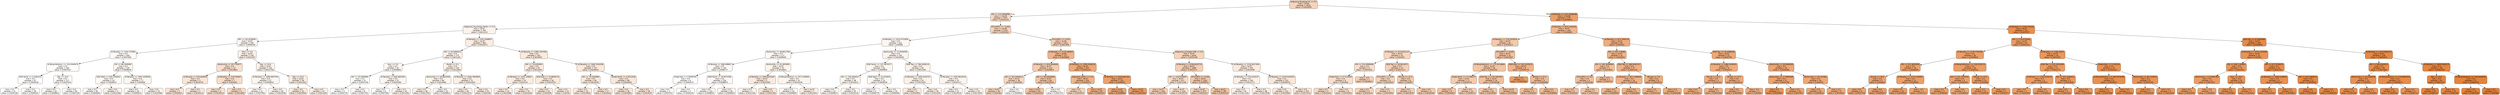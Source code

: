 digraph Tree {
node [shape=box, style="filled, rounded", color="black", fontname=helvetica] ;
edge [fontname=helvetica] ;
0 [label="bldgname_Biodesign B <= 0.5\nmse = 2e-06\nsamples = 3916\nvalue = 0.0024935", fillcolor="#f6d4bc"] ;
1 [label="KW <= 113.4099998\nmse = 1.3e-06\nsamples = 3537\nvalue = 0.0022229", fillcolor="#f7dac5"] ;
0 -> 1 [labeldistance=2.5, labelangle=45, headlabel="True"] ;
2 [label="bldgname_Psychology North <= 0.5\nmse = 1e-07\nsamples = 794\nvalue = 0.0011213", fillcolor="#fcf2eb"] ;
1 -> 2 ;
3 [label="KW <= 101.8199997\nmse = 1e-07\nsamples = 430\nvalue = 0.0009195", fillcolor="#fdf6f1"] ;
2 -> 3 ;
4 [label="AirTempSq <= 1254.723999\nmse = 0.0\nsamples = 304\nvalue = 0.0007956", fillcolor="#fef9f6"] ;
3 -> 4 ;
5 [label="AirTempXAbsHum <= 154.5440979\nmse = 0.0\nsamples = 184\nvalue = 0.0007022", fillcolor="#fefbf9"] ;
4 -> 5 ;
6 [label="DSW North <= 4.4362522\nmse = 0.0\nsamples = 67\nvalue = 0.0005928", fillcolor="#fffdfc"] ;
5 -> 6 ;
7 [label="mse = 0.0\nsamples = 31\nvalue = 0.0005189", fillcolor="#ffffff"] ;
6 -> 7 ;
8 [label="mse = 0.0\nsamples = 36\nvalue = 0.0006524", fillcolor="#fefcfa"] ;
6 -> 8 ;
9 [label="Day <= 15.0\nmse = 0.0\nsamples = 117\nvalue = 0.0007619", fillcolor="#fefaf7"] ;
5 -> 9 ;
10 [label="mse = 0.0\nsamples = 35\nvalue = 0.0008601", fillcolor="#fdf8f3"] ;
9 -> 10 ;
11 [label="mse = 0.0\nsamples = 82\nvalue = 0.0007184", fillcolor="#fefbf8"] ;
9 -> 11 ;
12 [label="KW <= 88.2949982\nmse = 0.0\nsamples = 120\nvalue = 0.0009429", fillcolor="#fdf6f1"] ;
4 -> 12 ;
13 [label="DSW West <= 640.2356567\nmse = 0.0\nsamples = 43\nvalue = 0.0008557", fillcolor="#fef8f4"] ;
12 -> 13 ;
14 [label="mse = 0.0\nsamples = 40\nvalue = 0.0008362", fillcolor="#fef8f4"] ;
13 -> 14 ;
15 [label="mse = 0.0\nsamples = 3\nvalue = 0.0011084", fillcolor="#fcf2eb"] ;
13 -> 15 ;
16 [label="AirTempSq <= 1491.1658936\nmse = 0.0\nsamples = 77\nvalue = 0.000996", fillcolor="#fdf5ef"] ;
12 -> 16 ;
17 [label="mse = 0.0\nsamples = 44\nvalue = 0.0009515", fillcolor="#fdf6f0"] ;
16 -> 17 ;
18 [label="mse = 0.0\nsamples = 33\nvalue = 0.0010498", fillcolor="#fdf4ed"] ;
16 -> 18 ;
19 [label="Hour <= 5.5\nmse = 1e-07\nsamples = 126\nvalue = 0.0012257", fillcolor="#fcf0e7"] ;
3 -> 19 ;
20 [label="AbsHumSq <= 29.7735977\nmse = 0.0\nsamples = 10\nvalue = 0.0019801", fillcolor="#f9e0ce"] ;
19 -> 20 ;
21 [label="AirTempSq <= 579.683609\nmse = 0.0\nsamples = 3\nvalue = 0.0016745", fillcolor="#fae6d8"] ;
20 -> 21 ;
22 [label="mse = 0.0\nsamples = 1\nvalue = 0.0018011", fillcolor="#f9e3d4"] ;
21 -> 22 ;
23 [label="mse = 0.0\nsamples = 2\nvalue = 0.0016113", fillcolor="#fae7da"] ;
21 -> 23 ;
24 [label="AirTempSq <= 719.335907\nmse = 0.0\nsamples = 7\nvalue = 0.002082", fillcolor="#f8ddca"] ;
20 -> 24 ;
25 [label="mse = 0.0\nsamples = 3\nvalue = 0.0019514", fillcolor="#f9e0cf"] ;
24 -> 25 ;
26 [label="mse = 0.0\nsamples = 4\nvalue = 0.0021865", fillcolor="#f8dbc7"] ;
24 -> 26 ;
27 [label="Day <= 24.0\nmse = 1e-07\nsamples = 116\nvalue = 0.0011756", fillcolor="#fcf1e9"] ;
19 -> 27 ;
28 [label="AirTempSq <= 1099.0857544\nmse = 0.0\nsamples = 57\nvalue = 0.0009954", fillcolor="#fdf5ef"] ;
27 -> 28 ;
29 [label="mse = 0.0\nsamples = 12\nvalue = 0.0007992", fillcolor="#fef9f6"] ;
28 -> 29 ;
30 [label="mse = 0.0\nsamples = 45\nvalue = 0.0010558", fillcolor="#fdf3ed"] ;
28 -> 30 ;
31 [label="Day <= 25.5\nmse = 1e-07\nsamples = 59\nvalue = 0.0013352", fillcolor="#fbede3"] ;
27 -> 31 ;
32 [label="mse = 0.0\nsamples = 22\nvalue = 0.0015403", fillcolor="#fae9dc"] ;
31 -> 32 ;
33 [label="mse = 0.0\nsamples = 37\nvalue = 0.0011949", fillcolor="#fcf0e8"] ;
31 -> 33 ;
34 [label="AirTempSq <= 1241.2008057\nmse = 1e-07\nsamples = 364\nvalue = 0.0013572", fillcolor="#fbede3"] ;
2 -> 34 ;
35 [label="KW <= 63.0950012\nmse = 0.0\nsamples = 173\nvalue = 0.0011261", fillcolor="#fcf2ea"] ;
34 -> 35 ;
36 [label="Hour <= 5.5\nmse = 0.0\nsamples = 34\nvalue = 0.0008892", fillcolor="#fdf7f2"] ;
35 -> 36 ;
37 [label="KW <= 55.0999985\nmse = 0.0\nsamples = 12\nvalue = 0.0007146", fillcolor="#fefbf8"] ;
36 -> 37 ;
38 [label="mse = 0.0\nsamples = 4\nvalue = 0.0005739", fillcolor="#fffefd"] ;
37 -> 38 ;
39 [label="mse = 0.0\nsamples = 8\nvalue = 0.0007762", fillcolor="#fef9f6"] ;
37 -> 39 ;
40 [label="AirTempSq <= 648.4681091\nmse = 0.0\nsamples = 22\nvalue = 0.0010186", fillcolor="#fdf4ee"] ;
36 -> 40 ;
41 [label="mse = 0.0\nsamples = 6\nvalue = 0.0007585", fillcolor="#fefaf7"] ;
40 -> 41 ;
42 [label="mse = 0.0\nsamples = 16\nvalue = 0.0011091", fillcolor="#fcf2eb"] ;
40 -> 42 ;
43 [label="Month <= 5.5\nmse = 0.0\nsamples = 139\nvalue = 0.0011859", fillcolor="#fcf1e8"] ;
35 -> 43 ;
44 [label="AbsHumSq <= 28.8632936\nmse = 0.0\nsamples = 68\nvalue = 0.0010981", fillcolor="#fcf3eb"] ;
43 -> 44 ;
45 [label="mse = 0.0\nsamples = 46\nvalue = 0.0011553", fillcolor="#fcf1e9"] ;
44 -> 45 ;
46 [label="mse = 0.0\nsamples = 22\nvalue = 0.0009627", fillcolor="#fdf5f0"] ;
44 -> 46 ;
47 [label="AirTempSq <= 1046.7844849\nmse = 0.0\nsamples = 71\nvalue = 0.0012643", fillcolor="#fcefe6"] ;
43 -> 47 ;
48 [label="mse = 0.0\nsamples = 46\nvalue = 0.0012219", fillcolor="#fcf0e7"] ;
47 -> 48 ;
49 [label="mse = 0.0\nsamples = 25\nvalue = 0.001336", fillcolor="#fbede3"] ;
47 -> 49 ;
50 [label="AirTempSq <= 1385.7267456\nmse = 0.0\nsamples = 191\nvalue = 0.0015603", fillcolor="#fae9dc"] ;
34 -> 50 ;
51 [label="KW <= 74.0200005\nmse = 0.0\nsamples = 54\nvalue = 0.0014303", fillcolor="#fbebe0"] ;
50 -> 51 ;
52 [label="AirTempSq <= 1331.100647\nmse = 0.0\nsamples = 24\nvalue = 0.001374", fillcolor="#fbede2"] ;
51 -> 52 ;
53 [label="mse = 0.0\nsamples = 14\nvalue = 0.0013489", fillcolor="#fbede3"] ;
52 -> 53 ;
54 [label="mse = 0.0\nsamples = 10\nvalue = 0.0014184", fillcolor="#fbece1"] ;
52 -> 54 ;
55 [label="DSW East <= 73.8656178\nmse = 0.0\nsamples = 30\nvalue = 0.0014797", fillcolor="#fbeade"] ;
51 -> 55 ;
56 [label="mse = 0.0\nsamples = 15\nvalue = 0.001556", fillcolor="#fae9dc"] ;
55 -> 56 ;
57 [label="mse = 0.0\nsamples = 15\nvalue = 0.00142", fillcolor="#fbece0"] ;
55 -> 57 ;
58 [label="AirTempSq <= 1465.1542358\nmse = 0.0\nsamples = 137\nvalue = 0.0016042", fillcolor="#fae8da"] ;
50 -> 58 ;
59 [label="KW <= 79.2449989\nmse = 0.0\nsamples = 49\nvalue = 0.0015435", fillcolor="#fae9dc"] ;
58 -> 59 ;
60 [label="mse = 0.0\nsamples = 32\nvalue = 0.0014926", fillcolor="#fbeade"] ;
59 -> 60 ;
61 [label="mse = 0.0\nsamples = 17\nvalue = 0.0016322", fillcolor="#fae7d9"] ;
59 -> 61 ;
62 [label="Shade North <= 0.9212428\nmse = 0.0\nsamples = 88\nvalue = 0.0016403", fillcolor="#fae7d9"] ;
58 -> 62 ;
63 [label="mse = 0.0\nsamples = 30\nvalue = 0.0016901", fillcolor="#fae6d7"] ;
62 -> 63 ;
64 [label="mse = 0.0\nsamples = 58\nvalue = 0.0016167", fillcolor="#fae7da"] ;
62 -> 64 ;
65 [label="HTmmBTU <= -0.005\nmse = 1.2e-06\nsamples = 2743\nvalue = 0.0025404", fillcolor="#f6d3bb"] ;
1 -> 65 ;
66 [label="AirTempSq <= 1415.0722656\nmse = 0.0\nsamples = 322\nvalue = 0.00098", fillcolor="#fdf5ef"] ;
65 -> 66 ;
67 [label="AbsHumSq <= 49.8612766\nmse = 0.0\nsamples = 177\nvalue = 0.0009093", fillcolor="#fdf7f2"] ;
66 -> 67 ;
68 [label="AirTempSq <= 588.008667\nmse = 0.0\nsamples = 144\nvalue = 0.0008777", fillcolor="#fdf7f3"] ;
67 -> 68 ;
69 [label="Shade East <= 0.8596781\nmse = 0.0\nsamples = 8\nvalue = 0.0006475", fillcolor="#fefcfb"] ;
68 -> 69 ;
70 [label="mse = 0.0\nsamples = 3\nvalue = 0.0007037", fillcolor="#fefbf9"] ;
69 -> 70 ;
71 [label="mse = 0.0\nsamples = 5\nvalue = 0.0006194", fillcolor="#fffdfc"] ;
69 -> 71 ;
72 [label="DSW North <= 39.9572582\nmse = 0.0\nsamples = 136\nvalue = 0.0008874", fillcolor="#fdf7f3"] ;
68 -> 72 ;
73 [label="mse = 0.0\nsamples = 110\nvalue = 0.0008655", fillcolor="#fdf8f3"] ;
72 -> 73 ;
74 [label="mse = 0.0\nsamples = 26\nvalue = 0.0009919", fillcolor="#fdf5ef"] ;
72 -> 74 ;
75 [label="AbsHumSq <= 50.3655891\nmse = 1e-07\nsamples = 33\nvalue = 0.0010663", fillcolor="#fdf3ec"] ;
67 -> 75 ;
76 [label="AirTempSq <= 1094.8223267\nmse = 1e-07\nsamples = 2\nvalue = 0.0015356", fillcolor="#fae9dd"] ;
75 -> 76 ;
77 [label="mse = 0.0\nsamples = 1\nvalue = 0.0011164", fillcolor="#fcf2eb"] ;
76 -> 77 ;
78 [label="mse = 0.0\nsamples = 1\nvalue = 0.0017452", fillcolor="#fae5d5"] ;
76 -> 78 ;
79 [label="AirTempXAbsHum <= 257.2349091\nmse = 0.0\nsamples = 31\nvalue = 0.0010328", fillcolor="#fdf4ee"] ;
75 -> 79 ;
80 [label="mse = 0.0\nsamples = 24\nvalue = 0.0009893", fillcolor="#fdf5ef"] ;
79 -> 80 ;
81 [label="mse = 1e-07\nsamples = 7\nvalue = 0.0012501", fillcolor="#fcefe6"] ;
79 -> 81 ;
82 [label="AbsHumSq <= 17.8100595\nmse = 0.0\nsamples = 145\nvalue = 0.0010649", fillcolor="#fdf3ed"] ;
66 -> 82 ;
83 [label="DSW South <= 137.4870377\nmse = 0.0\nsamples = 62\nvalue = 0.0009855", fillcolor="#fdf5ef"] ;
82 -> 83 ;
84 [label="KW <= 158.2850037\nmse = 0.0\nsamples = 48\nvalue = 0.0010013", fillcolor="#fdf5ef"] ;
83 -> 84 ;
85 [label="mse = 0.0\nsamples = 13\nvalue = 0.0009672", fillcolor="#fdf5f0"] ;
84 -> 85 ;
86 [label="mse = 0.0\nsamples = 35\nvalue = 0.0010119", fillcolor="#fdf4ee"] ;
84 -> 86 ;
87 [label="DSW West <= 31.676003\nmse = 0.0\nsamples = 14\nvalue = 0.0009256", fillcolor="#fdf6f1"] ;
83 -> 87 ;
88 [label="mse = 0.0\nsamples = 4\nvalue = 0.0008779", fillcolor="#fdf7f3"] ;
87 -> 88 ;
89 [label="mse = 0.0\nsamples = 10\nvalue = 0.0009495", fillcolor="#fdf6f0"] ;
87 -> 89 ;
90 [label="DSW Top <= 798.1009216\nmse = 0.0\nsamples = 83\nvalue = 0.0011306", fillcolor="#fcf2ea"] ;
82 -> 90 ;
91 [label="AirTempSq <= 1454.5244751\nmse = 0.0\nsamples = 52\nvalue = 0.0011651", fillcolor="#fcf1e9"] ;
90 -> 91 ;
92 [label="mse = 0.0\nsamples = 2\nvalue = 0.0014901", fillcolor="#fbeade"] ;
91 -> 92 ;
93 [label="mse = 0.0\nsamples = 50\nvalue = 0.0011564", fillcolor="#fcf1e9"] ;
91 -> 93 ;
94 [label="AirTempSq <= 1555.8916016\nmse = 0.0\nsamples = 31\nvalue = 0.0010717", fillcolor="#fdf3ec"] ;
90 -> 94 ;
95 [label="mse = 0.0\nsamples = 12\nvalue = 0.0010234", fillcolor="#fdf4ee"] ;
94 -> 95 ;
96 [label="mse = 0.0\nsamples = 19\nvalue = 0.0011039", fillcolor="#fcf2eb"] ;
94 -> 96 ;
97 [label="HTmmBTU <= 0.025\nmse = 1e-06\nsamples = 2421\nvalue = 0.0027409", fillcolor="#f5cfb4"] ;
65 -> 97 ;
98 [label="AirTempSq <= 1115.269043\nmse = 1e-06\nsamples = 377\nvalue = 0.0039865", fillcolor="#f0b48a"] ;
97 -> 98 ;
99 [label="AirTempSq <= 819.4646606\nmse = 3e-07\nsamples = 122\nvalue = 0.0028925", fillcolor="#f4ccaf"] ;
98 -> 99 ;
100 [label="KW <= 341.8450012\nmse = 2e-07\nsamples = 38\nvalue = 0.0023096", fillcolor="#f7d8c2"] ;
99 -> 100 ;
101 [label="mse = 1e-07\nsamples = 36\nvalue = 0.002362", fillcolor="#f7d7c1"] ;
100 -> 101 ;
102 [label="mse = 0.0\nsamples = 2\nvalue = 0.0006609", fillcolor="#fefcfa"] ;
100 -> 102 ;
103 [label="KW <= 345.6650085\nmse = 1e-07\nsamples = 84\nvalue = 0.0032031", fillcolor="#f3c5a4"] ;
99 -> 103 ;
104 [label="mse = 1e-07\nsamples = 83\nvalue = 0.0032233", fillcolor="#f3c5a3"] ;
103 -> 104 ;
105 [label="mse = 0.0\nsamples = 1\nvalue = 0.0007572", fillcolor="#fefaf7"] ;
103 -> 105 ;
106 [label="AirTempSq <= 1395.5338135\nmse = 4e-07\nsamples = 255\nvalue = 0.0045124", fillcolor="#eda978"] ;
98 -> 106 ;
107 [label="bldgname_ISTB 2 <= 0.5\nmse = 4e-07\nsamples = 104\nvalue = 0.0039742", fillcolor="#f0b58a"] ;
106 -> 107 ;
108 [label="mse = 0.0\nsamples = 11\nvalue = 0.0024474", fillcolor="#f6d5be"] ;
107 -> 108 ;
109 [label="mse = 1e-07\nsamples = 93\nvalue = 0.0041427", fillcolor="#efb184"] ;
107 -> 109 ;
110 [label="AirTempSq <= 1543.6401367\nmse = 1e-07\nsamples = 151\nvalue = 0.0048925", fillcolor="#eca16b"] ;
106 -> 110 ;
111 [label="mse = 1e-07\nsamples = 84\nvalue = 0.0046965", fillcolor="#eca572"] ;
110 -> 111 ;
112 [label="mse = 1e-07\nsamples = 67\nvalue = 0.0051303", fillcolor="#eb9c63"] ;
110 -> 112 ;
113 [label="bldgname_Schwada COB <= 0.5\nmse = 7e-07\nsamples = 2044\nvalue = 0.0025198", fillcolor="#f6d4bb"] ;
97 -> 113 ;
114 [label="AirTempSq <= 1038.6032715\nmse = 6e-07\nsamples = 1689\nvalue = 0.0027271", fillcolor="#f5cfb4"] ;
113 -> 114 ;
115 [label="KW <= 158.8199997\nmse = 3e-07\nsamples = 527\nvalue = 0.0021148", fillcolor="#f8ddc9"] ;
114 -> 115 ;
116 [label="mse = 1e-07\nsamples = 108\nvalue = 0.0027491", fillcolor="#f5cfb4"] ;
115 -> 116 ;
117 [label="mse = 2e-07\nsamples = 419\nvalue = 0.0019576", fillcolor="#f9e0ce"] ;
115 -> 117 ;
118 [label="HTmmBTU <= 0.205\nmse = 5e-07\nsamples = 1162\nvalue = 0.0030073", fillcolor="#f4c9ab"] ;
114 -> 118 ;
119 [label="mse = 2e-07\nsamples = 375\nvalue = 0.0025412", fillcolor="#f6d3bb"] ;
118 -> 119 ;
120 [label="mse = 5e-07\nsamples = 787\nvalue = 0.0032313", fillcolor="#f3c5a3"] ;
118 -> 120 ;
121 [label="AirTempSq <= 1130.4017944\nmse = 1e-07\nsamples = 355\nvalue = 0.0015059", fillcolor="#fbeade"] ;
113 -> 121 ;
122 [label="AirTempSq <= 770.2443237\nmse = 0.0\nsamples = 140\nvalue = 0.0012771", fillcolor="#fcefe5"] ;
121 -> 122 ;
123 [label="mse = 0.0\nsamples = 42\nvalue = 0.0011162", fillcolor="#fcf2eb"] ;
122 -> 123 ;
124 [label="mse = 0.0\nsamples = 98\nvalue = 0.0013538", fillcolor="#fbede3"] ;
122 -> 124 ;
125 [label="AirTempSq <= 1474.5418701\nmse = 0.0\nsamples = 215\nvalue = 0.0016579", fillcolor="#fae6d8"] ;
121 -> 125 ;
126 [label="mse = 0.0\nsamples = 112\nvalue = 0.0015836", fillcolor="#fae8db"] ;
125 -> 126 ;
127 [label="mse = 0.0\nsamples = 103\nvalue = 0.0017413", fillcolor="#fae5d6"] ;
125 -> 127 ;
128 [label="AirTempSq <= 1111.9268188\nmse = 1.3e-06\nsamples = 379\nvalue = 0.0049824", fillcolor="#eb9f68"] ;
0 -> 128 [labeldistance=2.5, labelangle=-45, headlabel="False"] ;
129 [label="AirTempSq <= 854.2160339\nmse = 7e-07\nsamples = 148\nvalue = 0.0038405", fillcolor="#f0b78f"] ;
128 -> 129 ;
130 [label="AirTempSq <= 719.2324524\nmse = 5e-07\nsamples = 65\nvalue = 0.0030211", fillcolor="#f4c9aa"] ;
129 -> 130 ;
131 [label="AirTempSq <= 615.5551147\nmse = 2e-07\nsamples = 23\nvalue = 0.002402", fillcolor="#f7d6bf"] ;
130 -> 131 ;
132 [label="KW <= 514.0999908\nmse = 0.0\nsamples = 9\nvalue = 0.0020351", fillcolor="#f8decc"] ;
131 -> 132 ;
133 [label="Shade East <= 0.7114054\nmse = 0.0\nsamples = 8\nvalue = 0.001992", fillcolor="#f8dfcd"] ;
132 -> 133 ;
134 [label="mse = 0.0\nsamples = 2\nvalue = 0.0022241", fillcolor="#f7dac5"] ;
133 -> 134 ;
135 [label="mse = 0.0\nsamples = 6\nvalue = 0.0019563", fillcolor="#f9e0ce"] ;
133 -> 135 ;
136 [label="mse = -0.0\nsamples = 1\nvalue = 0.0026812", fillcolor="#f5d0b6"] ;
132 -> 136 ;
137 [label="DSW Top <= 30.5614071\nmse = 0.0\nsamples = 14\nvalue = 0.0027111", fillcolor="#f5d0b5"] ;
131 -> 137 ;
138 [label="HTmmBTU <= 0.64\nmse = 0.0\nsamples = 6\nvalue = 0.0024925", fillcolor="#f6d4bc"] ;
137 -> 138 ;
139 [label="mse = 0.0\nsamples = 4\nvalue = 0.0025214", fillcolor="#f6d4bb"] ;
138 -> 139 ;
140 [label="mse = 0.0\nsamples = 2\nvalue = 0.0024058", fillcolor="#f7d6bf"] ;
138 -> 140 ;
141 [label="Minute <= 22.5\nmse = 0.0\nsamples = 8\nvalue = 0.00287", fillcolor="#f5ccaf"] ;
137 -> 141 ;
142 [label="mse = 0.0\nsamples = 4\nvalue = 0.0027879", fillcolor="#f5ceb2"] ;
141 -> 142 ;
143 [label="mse = 0.0\nsamples = 4\nvalue = 0.0029169", fillcolor="#f4cbae"] ;
141 -> 143 ;
144 [label="HTmmBTU <= 0.635\nmse = 3e-07\nsamples = 42\nvalue = 0.0033947", fillcolor="#f2c19e"] ;
130 -> 144 ;
145 [label="AirTempXAbsHum <= 172.9116669\nmse = 1e-07\nsamples = 36\nvalue = 0.0032262", fillcolor="#f3c5a3"] ;
144 -> 145 ;
146 [label="Shade North <= 0.7788175\nmse = 1e-07\nsamples = 17\nvalue = 0.0029479", fillcolor="#f4cbad"] ;
145 -> 146 ;
147 [label="mse = 0.0\nsamples = 5\nvalue = 0.0032857", fillcolor="#f3c3a1"] ;
146 -> 147 ;
148 [label="mse = 0.0\nsamples = 12\nvalue = 0.0028272", fillcolor="#f5cdb1"] ;
146 -> 148 ;
149 [label="DSW Top <= 110.7067947\nmse = 1e-07\nsamples = 19\nvalue = 0.0034296", fillcolor="#f2c09c"] ;
145 -> 149 ;
150 [label="mse = 0.0\nsamples = 10\nvalue = 0.0032592", fillcolor="#f3c4a2"] ;
149 -> 150 ;
151 [label="mse = 1e-07\nsamples = 9\nvalue = 0.0035999", fillcolor="#f1bd97"] ;
149 -> 151 ;
152 [label="DSW East <= 163.1015015\nmse = 4e-07\nsamples = 6\nvalue = 0.0039779", fillcolor="#f0b48a"] ;
144 -> 152 ;
153 [label="mse = 0.0\nsamples = 1\nvalue = 0.0050383", fillcolor="#eb9e66"] ;
152 -> 153 ;
154 [label="Minute <= 22.5\nmse = 0.0\nsamples = 5\nvalue = 0.0036598", fillcolor="#f1bb95"] ;
152 -> 154 ;
155 [label="mse = 0.0\nsamples = 3\nvalue = 0.003542", fillcolor="#f2be99"] ;
154 -> 155 ;
156 [label="mse = 0.0\nsamples = 2\nvalue = 0.0038365", fillcolor="#f0b88f"] ;
154 -> 156 ;
157 [label="AirTempSq <= 973.7690735\nmse = 1e-07\nsamples = 83\nvalue = 0.004352", fillcolor="#eeac7d"] ;
129 -> 157 ;
158 [label="KW <= 491.719986\nmse = 1e-07\nsamples = 32\nvalue = 0.0040552", fillcolor="#efb387"] ;
157 -> 158 ;
159 [label="KW <= 482.9499969\nmse = 0.0\nsamples = 5\nvalue = 0.0034654", fillcolor="#f2c09b"] ;
158 -> 159 ;
160 [label="HTmmBTU <= 0.5\nmse = 0.0\nsamples = 4\nvalue = 0.0034208", fillcolor="#f2c09d"] ;
159 -> 160 ;
161 [label="mse = 0.0\nsamples = 3\nvalue = 0.0034523", fillcolor="#f2c09c"] ;
160 -> 161 ;
162 [label="mse = 0.0\nsamples = 1\nvalue = 0.0032629", fillcolor="#f3c4a2"] ;
160 -> 162 ;
163 [label="mse = -0.0\nsamples = 1\nvalue = 0.003733", fillcolor="#f1ba92"] ;
159 -> 163 ;
164 [label="DSW Top <= 884.6062317\nmse = 0.0\nsamples = 27\nvalue = 0.0041276", fillcolor="#efb185"] ;
158 -> 164 ;
165 [label="AirTempSq <= 951.1698608\nmse = 0.0\nsamples = 19\nvalue = 0.0040358", fillcolor="#efb388"] ;
164 -> 165 ;
166 [label="mse = 0.0\nsamples = 15\nvalue = 0.0040059", fillcolor="#f0b489"] ;
165 -> 166 ;
167 [label="mse = 0.0\nsamples = 4\nvalue = 0.0041905", fillcolor="#efb083"] ;
165 -> 167 ;
168 [label="Minute <= 7.5\nmse = 0.0\nsamples = 8\nvalue = 0.0042975", fillcolor="#eeae7f"] ;
164 -> 168 ;
169 [label="mse = 0.0\nsamples = 1\nvalue = 0.0041144", fillcolor="#efb285"] ;
168 -> 169 ;
170 [label="mse = 0.0\nsamples = 7\nvalue = 0.0043298", fillcolor="#eead7e"] ;
168 -> 170 ;
171 [label="DSW Top <= 16.2599506\nmse = 1e-07\nsamples = 51\nvalue = 0.0045755", fillcolor="#eda876"] ;
157 -> 171 ;
172 [label="AirTempSq <= 1086.5436401\nmse = 0.0\nsamples = 8\nvalue = 0.0043273", fillcolor="#eead7e"] ;
171 -> 172 ;
173 [label="Minute <= 22.5\nmse = 0.0\nsamples = 4\nvalue = 0.0042161", fillcolor="#efaf82"] ;
172 -> 173 ;
174 [label="mse = 0.0\nsamples = 1\nvalue = 0.0043671", fillcolor="#eeac7d"] ;
173 -> 174 ;
175 [label="mse = 0.0\nsamples = 3\nvalue = 0.0041406", fillcolor="#efb184"] ;
173 -> 175 ;
176 [label="Minute <= 37.5\nmse = 0.0\nsamples = 4\nvalue = 0.0044015", fillcolor="#eeab7c"] ;
172 -> 176 ;
177 [label="mse = 0.0\nsamples = 3\nvalue = 0.0044587", fillcolor="#edaa7a"] ;
176 -> 177 ;
178 [label="mse = -0.0\nsamples = 1\nvalue = 0.004287", fillcolor="#eeae7f"] ;
176 -> 178 ;
179 [label="AbsHumSq <= 28.0680046\nmse = 0.0\nsamples = 43\nvalue = 0.0046286", fillcolor="#eda674"] ;
171 -> 179 ;
180 [label="AbsHumSq <= 17.5985489\nmse = 0.0\nsamples = 17\nvalue = 0.0047782", fillcolor="#eca36f"] ;
179 -> 180 ;
181 [label="mse = 0.0\nsamples = 1\nvalue = 0.0053997", fillcolor="#e9965a"] ;
180 -> 181 ;
182 [label="mse = 0.0\nsamples = 16\nvalue = 0.0047551", fillcolor="#eca470"] ;
180 -> 182 ;
183 [label="AbsHumSq <= 62.321682\nmse = 0.0\nsamples = 26\nvalue = 0.004529", fillcolor="#eda977"] ;
179 -> 183 ;
184 [label="mse = 0.0\nsamples = 20\nvalue = 0.0045633", fillcolor="#eda876"] ;
183 -> 184 ;
185 [label="mse = 0.0\nsamples = 6\nvalue = 0.0043832", fillcolor="#eeac7c"] ;
183 -> 185 ;
186 [label="AirTempSq <= 1326.753418\nmse = 2e-07\nsamples = 231\nvalue = 0.0057457", fillcolor="#e88e4e"] ;
128 -> 186 ;
187 [label="KW <= 574.9750061\nmse = 1e-07\nsamples = 62\nvalue = 0.0051141", fillcolor="#eb9c63"] ;
186 -> 187 ;
188 [label="AirTempSq <= 1178.7792358\nmse = 0.0\nsamples = 36\nvalue = 0.0049816", fillcolor="#eb9f68"] ;
187 -> 188 ;
189 [label="KW <= 521.8850098\nmse = 0.0\nsamples = 18\nvalue = 0.0049039", fillcolor="#eca16b"] ;
188 -> 189 ;
190 [label="Minute <= 30.0\nmse = 0.0\nsamples = 7\nvalue = 0.004812", fillcolor="#eca36e"] ;
189 -> 190 ;
191 [label="mse = 0.0\nsamples = 5\nvalue = 0.0047718", fillcolor="#eca36f"] ;
190 -> 191 ;
192 [label="mse = 0.0\nsamples = 2\nvalue = 0.0049327", fillcolor="#eba06a"] ;
190 -> 192 ;
193 [label="AirTempSq <= 1175.1105957\nmse = 0.0\nsamples = 11\nvalue = 0.0049406", fillcolor="#eba069"] ;
189 -> 193 ;
194 [label="mse = 0.0\nsamples = 10\nvalue = 0.0049525", fillcolor="#eb9f69"] ;
193 -> 194 ;
195 [label="mse = -0.0\nsamples = 1\nvalue = 0.0047157", fillcolor="#eca571"] ;
193 -> 195 ;
196 [label="AirTempXAbsHum <= 138.2534714\nmse = 0.0\nsamples = 18\nvalue = 0.0050542", fillcolor="#eb9d65"] ;
188 -> 196 ;
197 [label="KW <= 515.7450104\nmse = 0.0\nsamples = 4\nvalue = 0.0048349", fillcolor="#eca26d"] ;
196 -> 197 ;
198 [label="mse = 0.0\nsamples = 2\nvalue = 0.0049292", fillcolor="#eba06a"] ;
197 -> 198 ;
199 [label="mse = 0.0\nsamples = 2\nvalue = 0.0046935", fillcolor="#eca572"] ;
197 -> 199 ;
200 [label="Minute <= 37.5\nmse = 0.0\nsamples = 14\nvalue = 0.005098", fillcolor="#eb9c64"] ;
196 -> 200 ;
201 [label="mse = 0.0\nsamples = 12\nvalue = 0.0050539", fillcolor="#eb9d65"] ;
200 -> 201 ;
202 [label="mse = 0.0\nsamples = 2\nvalue = 0.0052377", fillcolor="#ea995f"] ;
200 -> 202 ;
203 [label="AirTempSq <= 1195.34021\nmse = 1e-07\nsamples = 26\nvalue = 0.0053402", fillcolor="#ea975c"] ;
187 -> 203 ;
204 [label="DSW Top <= 872.0553589\nmse = 0.0\nsamples = 11\nvalue = 0.0051171", fillcolor="#eb9c63"] ;
203 -> 204 ;
205 [label="AirTempSq <= 1156.0320435\nmse = 0.0\nsamples = 6\nvalue = 0.0050055", fillcolor="#eb9e67"] ;
204 -> 205 ;
206 [label="mse = 0.0\nsamples = 3\nvalue = 0.0049358", fillcolor="#eba069"] ;
205 -> 206 ;
207 [label="mse = 0.0\nsamples = 3\nvalue = 0.0050612", fillcolor="#eb9d65"] ;
205 -> 207 ;
208 [label="KW <= 647.2200012\nmse = 0.0\nsamples = 5\nvalue = 0.0052846", fillcolor="#ea985e"] ;
204 -> 208 ;
209 [label="mse = 0.0\nsamples = 3\nvalue = 0.0052305", fillcolor="#ea9a60"] ;
208 -> 209 ;
210 [label="mse = 0.0\nsamples = 2\nvalue = 0.0053928", fillcolor="#e9965a"] ;
208 -> 210 ;
211 [label="Shade East <= 0.193236\nmse = 0.0\nsamples = 15\nvalue = 0.0055163", fillcolor="#e99356"] ;
203 -> 211 ;
212 [label="AirTempXAbsHum <= 209.0079269\nmse = 0.0\nsamples = 6\nvalue = 0.0056827", fillcolor="#e89050"] ;
211 -> 212 ;
213 [label="mse = 0.0\nsamples = 4\nvalue = 0.0057586", fillcolor="#e88e4e"] ;
212 -> 213 ;
214 [label="mse = 0.0\nsamples = 2\nvalue = 0.0055815", fillcolor="#e89254"] ;
212 -> 214 ;
215 [label="AbsHumSq <= 46.7120972\nmse = 0.0\nsamples = 9\nvalue = 0.0054192", fillcolor="#e99559"] ;
211 -> 215 ;
216 [label="mse = 0.0\nsamples = 7\nvalue = 0.0054539", fillcolor="#e99558"] ;
215 -> 216 ;
217 [label="mse = 0.0\nsamples = 2\nvalue = 0.0052459", fillcolor="#ea995f"] ;
215 -> 217 ;
218 [label="DSW Top <= 47.6824684\nmse = 1e-07\nsamples = 169\nvalue = 0.0059609", fillcolor="#e78a47"] ;
186 -> 218 ;
219 [label="AirTempSq <= 1473.3165894\nmse = 1e-07\nsamples = 31\nvalue = 0.00552", fillcolor="#e99356"] ;
218 -> 219 ;
220 [label="KW <= 484.1149902\nmse = 0.0\nsamples = 19\nvalue = 0.0053347", fillcolor="#ea975c"] ;
219 -> 220 ;
221 [label="AbsHumSq <= 25.0091362\nmse = 0.0\nsamples = 4\nvalue = 0.0051027", fillcolor="#eb9c64"] ;
220 -> 221 ;
222 [label="mse = 0.0\nsamples = 3\nvalue = 0.0051659", fillcolor="#ea9b62"] ;
221 -> 222 ;
223 [label="mse = -0.0\nsamples = 1\nvalue = 0.0048497", fillcolor="#eca26c"] ;
221 -> 223 ;
224 [label="Hour <= 19.5\nmse = 0.0\nsamples = 15\nvalue = 0.005412", fillcolor="#e99659"] ;
220 -> 224 ;
225 [label="mse = 0.0\nsamples = 8\nvalue = 0.005482", fillcolor="#e99457"] ;
224 -> 225 ;
226 [label="mse = 0.0\nsamples = 7\nvalue = 0.005332", fillcolor="#ea975c"] ;
224 -> 226 ;
227 [label="KW <= 517.0700073\nmse = 0.0\nsamples = 12\nvalue = 0.0057151", fillcolor="#e88f4f"] ;
219 -> 227 ;
228 [label="AirTempSq <= 1509.0108643\nmse = 0.0\nsamples = 9\nvalue = 0.0056047", fillcolor="#e89153"] ;
227 -> 228 ;
229 [label="mse = 0.0\nsamples = 4\nvalue = 0.0054293", fillcolor="#e99559"] ;
228 -> 229 ;
230 [label="mse = 0.0\nsamples = 5\nvalue = 0.0056827", fillcolor="#e89050"] ;
228 -> 230 ;
231 [label="KW <= 543.1950073\nmse = 0.0\nsamples = 3\nvalue = 0.0059544", fillcolor="#e78a47"] ;
227 -> 231 ;
232 [label="mse = 0.0\nsamples = 2\nvalue = 0.0059238", fillcolor="#e78b48"] ;
231 -> 232 ;
233 [label="mse = 0.0\nsamples = 1\nvalue = 0.0060155", fillcolor="#e78945"] ;
231 -> 233 ;
234 [label="AirTempSq <= 1414.0609131\nmse = 1e-07\nsamples = 138\nvalue = 0.0060353", fillcolor="#e68844"] ;
218 -> 234 ;
235 [label="KW <= 560.8349915\nmse = 0.0\nsamples = 49\nvalue = 0.0057993", fillcolor="#e88d4c"] ;
234 -> 235 ;
236 [label="AbsHumSq <= 15.4168558\nmse = 0.0\nsamples = 12\nvalue = 0.005632", fillcolor="#e89152"] ;
235 -> 236 ;
237 [label="mse = 0.0\nsamples = 9\nvalue = 0.005708", fillcolor="#e88f4f"] ;
236 -> 237 ;
238 [label="mse = 0.0\nsamples = 3\nvalue = 0.0054801", fillcolor="#e99457"] ;
236 -> 238 ;
239 [label="AirTempXAbsHum <= 228.8845978\nmse = 0.0\nsamples = 37\nvalue = 0.0058471", fillcolor="#e78c4b"] ;
235 -> 239 ;
240 [label="mse = 0.0\nsamples = 33\nvalue = 0.0058762", fillcolor="#e78c4a"] ;
239 -> 240 ;
241 [label="mse = 0.0\nsamples = 4\nvalue = 0.0055711", fillcolor="#e99254"] ;
239 -> 241 ;
242 [label="AirTempSq <= 1604.5582275\nmse = 0.0\nsamples = 89\nvalue = 0.0061628", fillcolor="#e68540"] ;
234 -> 242 ;
243 [label="Day <= 23.0\nmse = 0.0\nsamples = 62\nvalue = 0.0061137", fillcolor="#e68642"] ;
242 -> 243 ;
244 [label="mse = 0.0\nsamples = 37\nvalue = 0.006177", fillcolor="#e6853f"] ;
243 -> 244 ;
245 [label="mse = 0.0\nsamples = 25\nvalue = 0.0060188", fillcolor="#e78945"] ;
243 -> 245 ;
246 [label="AirTempXAbsHum <= 192.0458755\nmse = 0.0\nsamples = 27\nvalue = 0.0062976", fillcolor="#e5833b"] ;
242 -> 246 ;
247 [label="mse = 0.0\nsamples = 14\nvalue = 0.0062198", fillcolor="#e6843e"] ;
246 -> 247 ;
248 [label="mse = 0.0\nsamples = 13\nvalue = 0.006368", fillcolor="#e58139"] ;
246 -> 248 ;
}